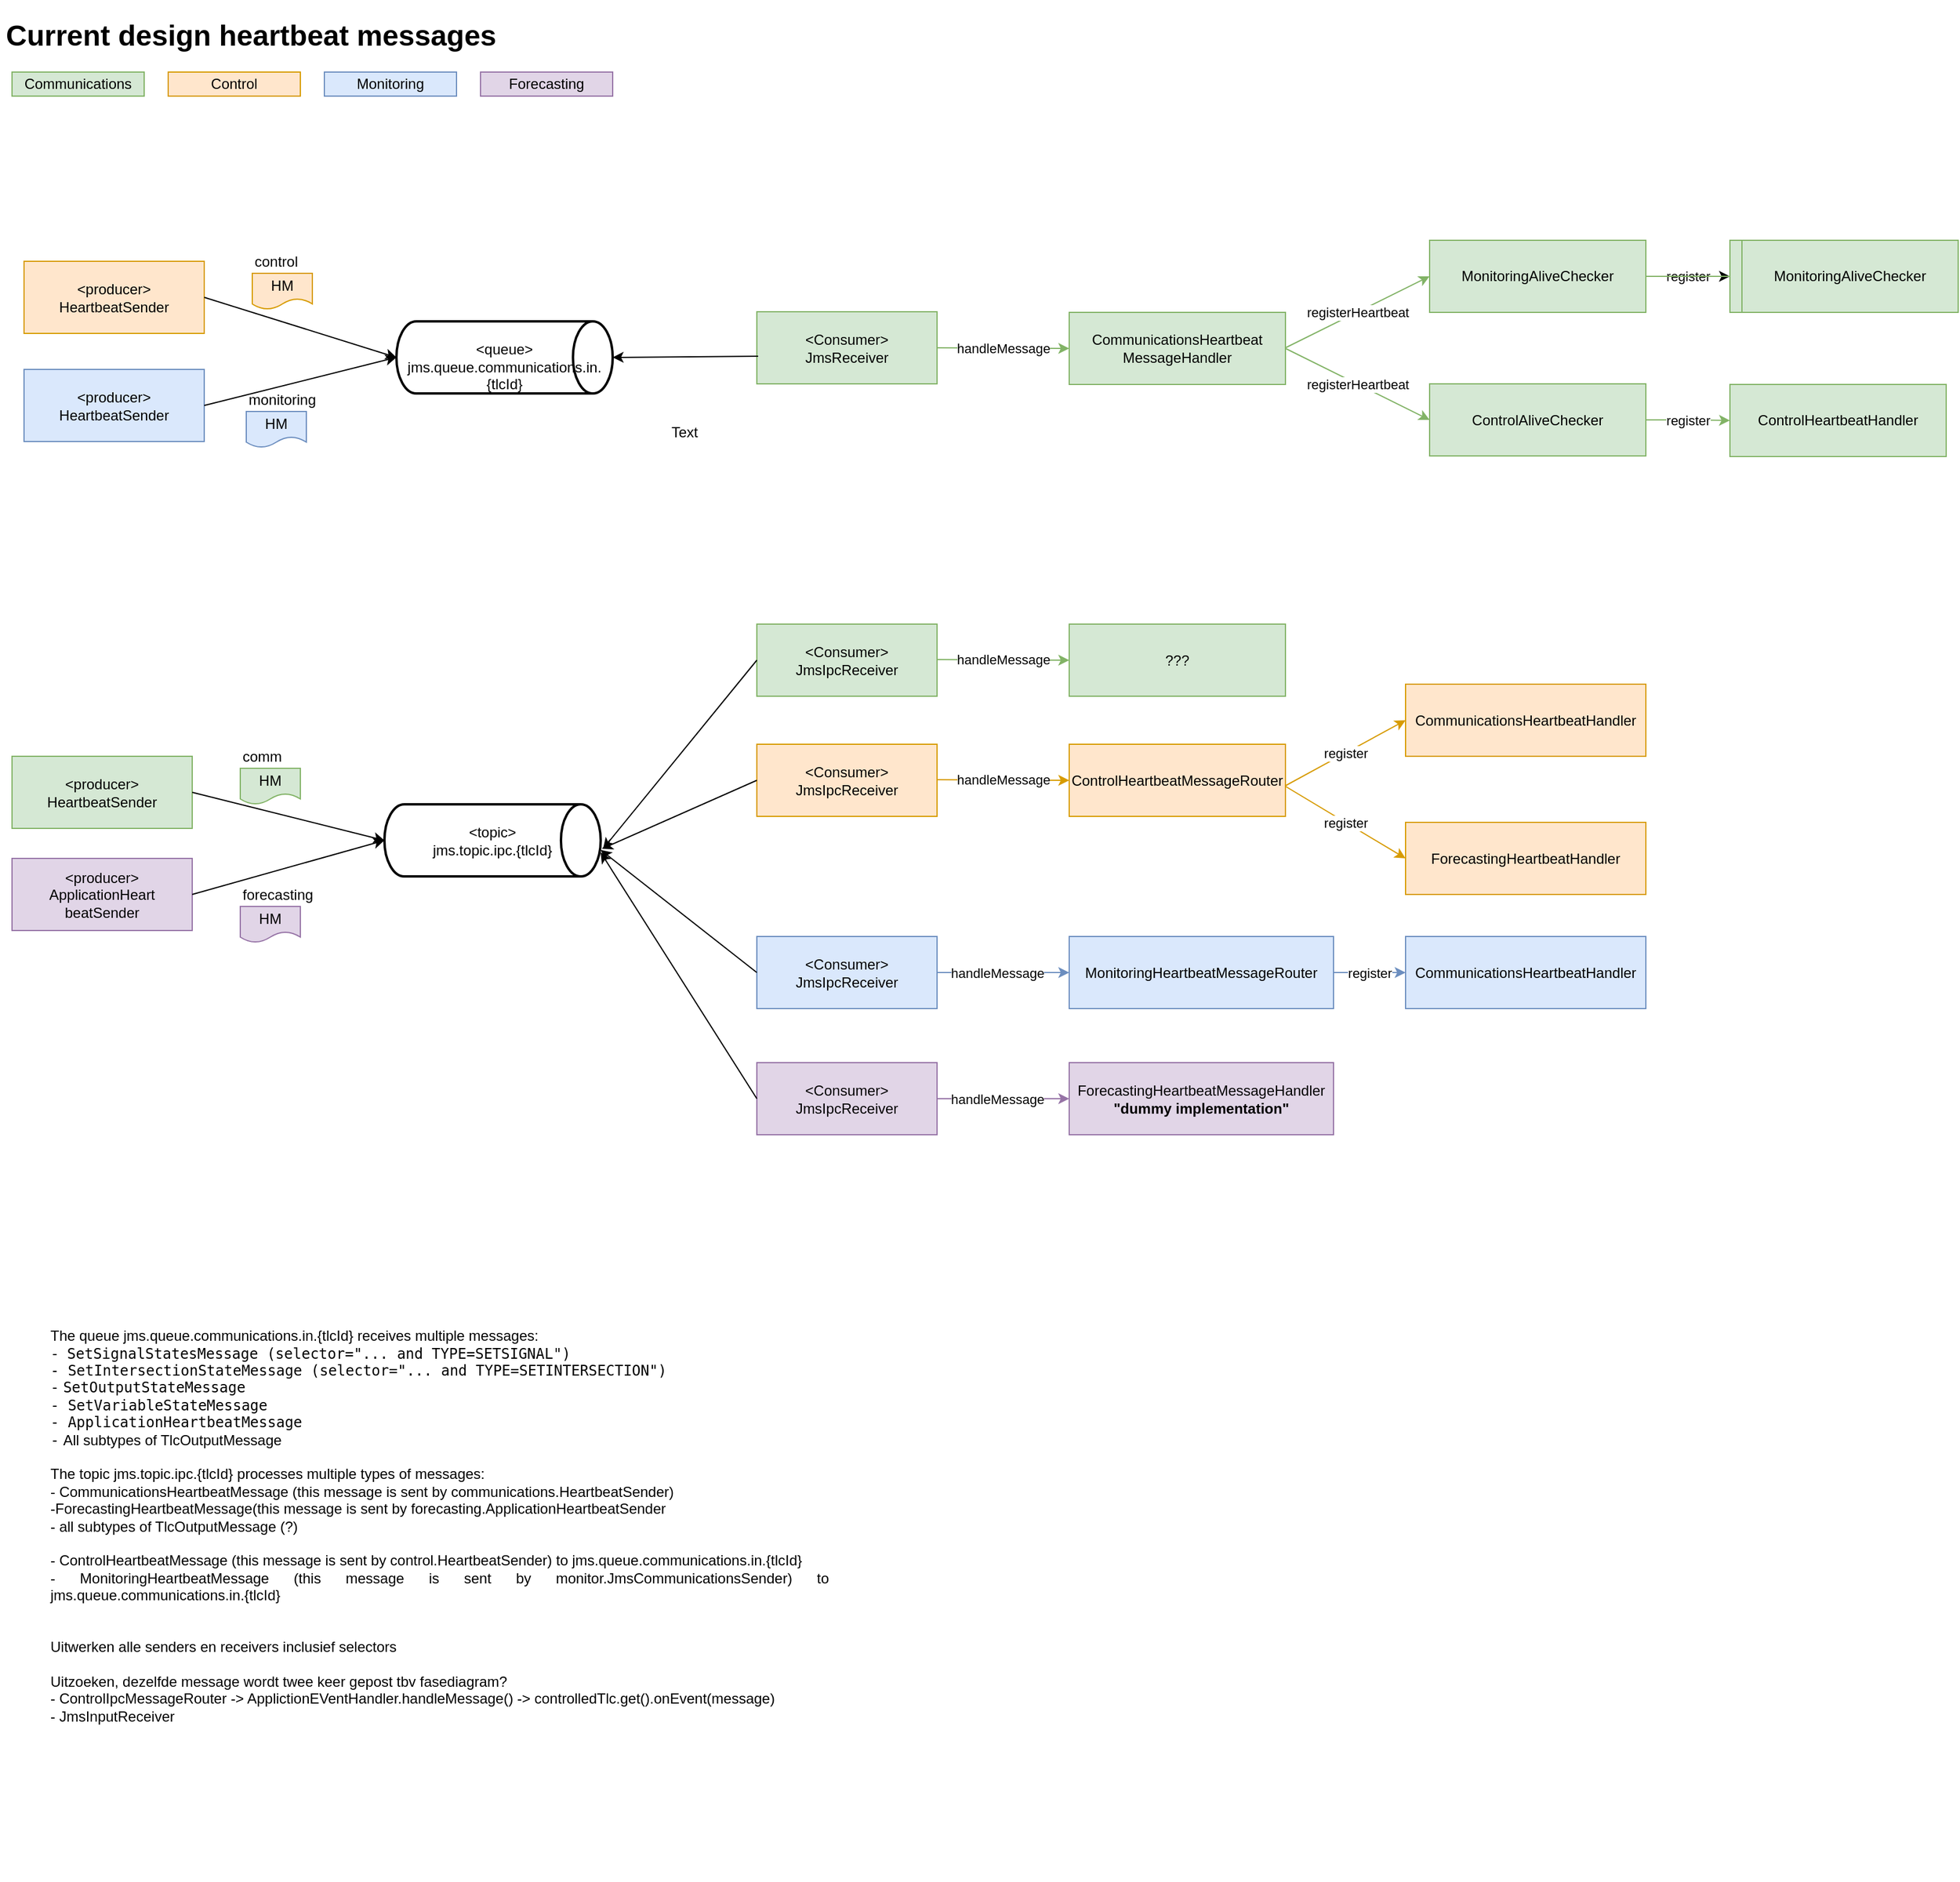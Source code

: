 <mxfile version="14.1.8" type="github">
  <diagram id="llM6o6Dhp4E8ifdp-irI" name="Page-1">
    <mxGraphModel dx="1892" dy="1342" grid="1" gridSize="10" guides="1" tooltips="1" connect="1" arrows="1" fold="1" page="0" pageScale="1" pageWidth="827" pageHeight="1169" math="0" shadow="0">
      <root>
        <mxCell id="0" />
        <mxCell id="1" parent="0" />
        <mxCell id="epytFXtEuozFpQbF-66j-1" value="&lt;br&gt;&amp;lt;queue&amp;gt;&lt;br&gt;jms.queue.communications.in.{tlcId}" style="strokeWidth=2;html=1;shape=mxgraph.flowchart.direct_data;whiteSpace=wrap;" parent="1" vertex="1">
          <mxGeometry x="350" y="7.5" width="180" height="60" as="geometry" />
        </mxCell>
        <mxCell id="epytFXtEuozFpQbF-66j-2" value="&amp;lt;topic&amp;gt;&lt;br&gt;jms.topic.ipc.{tlcId}" style="strokeWidth=2;html=1;shape=mxgraph.flowchart.direct_data;whiteSpace=wrap;" parent="1" vertex="1">
          <mxGeometry x="340" y="409.5" width="180" height="60" as="geometry" />
        </mxCell>
        <mxCell id="epytFXtEuozFpQbF-66j-3" value="&amp;lt;producer&amp;gt;&lt;br&gt;HeartbeatSender" style="rounded=0;whiteSpace=wrap;html=1;fillColor=#d5e8d4;strokeColor=#82b366;" parent="1" vertex="1">
          <mxGeometry x="30" y="369.5" width="150" height="60" as="geometry" />
        </mxCell>
        <mxCell id="epytFXtEuozFpQbF-66j-5" value="" style="endArrow=classic;html=1;exitX=1;exitY=0.5;exitDx=0;exitDy=0;entryX=0;entryY=0.5;entryDx=0;entryDy=0;entryPerimeter=0;" parent="1" source="epytFXtEuozFpQbF-66j-3" target="epytFXtEuozFpQbF-66j-2" edge="1">
          <mxGeometry width="50" height="50" relative="1" as="geometry">
            <mxPoint x="190" y="319.5" as="sourcePoint" />
            <mxPoint x="240" y="269.5" as="targetPoint" />
          </mxGeometry>
        </mxCell>
        <mxCell id="epytFXtEuozFpQbF-66j-6" value="&lt;div style=&quot;text-align: justify&quot;&gt;The queue jms.queue.communications.in.{tlcId} receives multiple messages:&lt;/div&gt;&lt;span style=&quot;font-family: &amp;#34;jetbrains mono&amp;#34; , monospace ; text-align: justify ; background-color: rgb(255 , 255 , 255)&quot;&gt;-&lt;/span&gt;&lt;span style=&quot;text-align: justify&quot;&gt;&amp;nbsp;&amp;nbsp;&lt;/span&gt;&lt;span style=&quot;background-color: rgb(255 , 255 , 255) ; font-family: &amp;#34;jetbrains mono&amp;#34; , monospace&quot;&gt;SetSignalStatesMessage (selector=&quot;... and TYPE=SETSIGNAL&quot;)&lt;/span&gt;&lt;span style=&quot;font-family: &amp;#34;jetbrains mono&amp;#34; , monospace ; text-align: justify ; background-color: rgb(255 , 255 , 255)&quot;&gt;&lt;br&gt;&lt;/span&gt;&lt;div style=&quot;text-align: justify&quot;&gt;&lt;span style=&quot;background-color: rgb(255 , 255 , 255) ; font-family: &amp;#34;jetbrains mono&amp;#34; , monospace&quot;&gt;- SetIntersectionStateMessage (selector=&quot;... and TYPE=SETINTERSECTION&quot;)&lt;/span&gt;&lt;/div&gt;&lt;span style=&quot;font-family: &amp;#34;jetbrains mono&amp;#34; , monospace ; text-align: justify ; background-color: rgb(255 , 255 , 255)&quot;&gt;-&lt;/span&gt;&amp;nbsp;&lt;span style=&quot;background-color: rgb(255 , 255 , 255) ; font-family: &amp;#34;jetbrains mono&amp;#34; , monospace&quot;&gt;SetOutputStateMessage&lt;br&gt;-&amp;nbsp;&lt;/span&gt;&lt;span style=&quot;background-color: rgb(255 , 255 , 255) ; font-family: &amp;#34;jetbrains mono&amp;#34; , monospace&quot;&gt;SetVariableStateMessage&lt;br&gt;- ApplicationHeartbeatMessage&lt;br&gt;&lt;/span&gt;&lt;span style=&quot;font-family: &amp;#34;jetbrains mono&amp;#34; , monospace ; text-align: justify ; background-color: rgb(255 , 255 , 255)&quot;&gt;-&lt;/span&gt;&lt;span style=&quot;text-align: justify&quot;&gt;&amp;nbsp;All subtypes of TlcOutputMessage&lt;/span&gt;&lt;span style=&quot;background-color: rgb(255 , 255 , 255) ; font-family: &amp;#34;jetbrains mono&amp;#34; , monospace&quot;&gt;&lt;br&gt;&lt;/span&gt;&lt;div style=&quot;text-align: justify&quot;&gt;&lt;br&gt;&lt;/div&gt;&lt;div style=&quot;text-align: justify&quot;&gt;The topic jms.topic.ipc.{tlcId} processes multiple types of messages:&lt;/div&gt;&lt;div style=&quot;text-align: justify&quot;&gt;- CommunicationsHeartbeatMessage (this message is sent by communications.HeartbeatSender)&lt;/div&gt;&lt;div style=&quot;text-align: justify&quot;&gt;-ForecastingHeartbeatMessage(this message is sent by forecasting.ApplicationHeartbeatSender&lt;/div&gt;&lt;div style=&quot;text-align: justify&quot;&gt;- all subtypes of TlcOutputMessage (?)&lt;/div&gt;&lt;div style=&quot;text-align: justify&quot;&gt;&lt;br&gt;&lt;/div&gt;&lt;div style=&quot;text-align: justify&quot;&gt;- ControlHeartbeatMessage (this message is sent by control.HeartbeatSender) to jms.queue.communications.in.{tlcId}&lt;br&gt;&lt;/div&gt;&lt;div style=&quot;text-align: justify&quot;&gt;- MonitoringHeartbeatMessage (this message is sent by monitor.JmsCommunicationsSender) to jms.queue.communications.in.{tlcId}&lt;br&gt;&lt;/div&gt;&lt;div style=&quot;text-align: justify&quot;&gt;&lt;br&gt;&lt;/div&gt;&lt;div style=&quot;text-align: justify&quot;&gt;&lt;br&gt;&lt;/div&gt;&lt;div style=&quot;text-align: justify&quot;&gt;Uitwerken alle senders en receivers inclusief selectors&lt;/div&gt;&lt;div style=&quot;text-align: justify&quot;&gt;&lt;br&gt;&lt;/div&gt;&lt;div style=&quot;text-align: justify&quot;&gt;Uitzoeken, dezelfde message wordt twee keer gepost tbv fasediagram?&lt;/div&gt;&lt;div style=&quot;text-align: justify&quot;&gt;- ControlIpcMessageRouter -&amp;gt; ApplictionEVentHandler.handleMessage() -&amp;gt; controlledTlc.get().onEvent(message)&lt;/div&gt;&lt;div style=&quot;text-align: justify&quot;&gt;- JmsInputReceiver&lt;/div&gt;&lt;div style=&quot;text-align: justify&quot;&gt;&lt;br&gt;&lt;/div&gt;&lt;div style=&quot;text-align: justify&quot;&gt;&lt;br&gt;&lt;/div&gt;&lt;div style=&quot;text-align: justify&quot;&gt;&lt;br&gt;&lt;/div&gt;&lt;div style=&quot;text-align: justify&quot;&gt;&lt;br&gt;&lt;/div&gt;&lt;div style=&quot;text-align: justify&quot;&gt;&lt;br&gt;&lt;/div&gt;&lt;div style=&quot;text-align: justify&quot;&gt;&lt;br&gt;&lt;/div&gt;&lt;div style=&quot;text-align: justify&quot;&gt;&lt;br&gt;&lt;/div&gt;&lt;div style=&quot;text-align: justify&quot;&gt;&lt;br&gt;&lt;/div&gt;&lt;div style=&quot;text-align: justify&quot;&gt;&lt;br&gt;&lt;/div&gt;" style="text;html=1;strokeColor=none;fillColor=none;align=left;verticalAlign=middle;whiteSpace=wrap;rounded=0;" parent="1" vertex="1">
          <mxGeometry x="60" y="850" width="650" height="450" as="geometry" />
        </mxCell>
        <mxCell id="epytFXtEuozFpQbF-66j-7" value="&amp;lt;Consumer&amp;gt;&lt;br&gt;JmsReceiver" style="rounded=0;whiteSpace=wrap;html=1;fillColor=#d5e8d4;strokeColor=#82b366;" parent="1" vertex="1">
          <mxGeometry x="650" y="-0.5" width="150" height="60" as="geometry" />
        </mxCell>
        <mxCell id="epytFXtEuozFpQbF-66j-9" value="" style="endArrow=classic;html=1;exitX=0.007;exitY=0.617;exitDx=0;exitDy=0;entryX=1;entryY=0.5;entryDx=0;entryDy=0;entryPerimeter=0;exitPerimeter=0;" parent="1" source="epytFXtEuozFpQbF-66j-7" target="epytFXtEuozFpQbF-66j-1" edge="1">
          <mxGeometry width="50" height="50" relative="1" as="geometry">
            <mxPoint x="650" y="7.5" as="sourcePoint" />
            <mxPoint x="450" y="277.5" as="targetPoint" />
          </mxGeometry>
        </mxCell>
        <mxCell id="epytFXtEuozFpQbF-66j-10" value="&amp;lt;Consumer&amp;gt;&lt;br&gt;JmsIpcReceiver" style="rounded=0;whiteSpace=wrap;html=1;fillColor=#d5e8d4;strokeColor=#82b366;" parent="1" vertex="1">
          <mxGeometry x="650" y="259.5" width="150" height="60" as="geometry" />
        </mxCell>
        <mxCell id="epytFXtEuozFpQbF-66j-11" value="" style="endArrow=classic;html=1;exitX=0;exitY=0.5;exitDx=0;exitDy=0;entryX=1.011;entryY=0.617;entryDx=0;entryDy=0;entryPerimeter=0;" parent="1" source="epytFXtEuozFpQbF-66j-10" edge="1" target="epytFXtEuozFpQbF-66j-2">
          <mxGeometry width="50" height="50" relative="1" as="geometry">
            <mxPoint x="700" y="189.5" as="sourcePoint" />
            <mxPoint x="530" y="349.5" as="targetPoint" />
          </mxGeometry>
        </mxCell>
        <mxCell id="8pNlJ9SulJ0dGumhLi0O-3" value="&amp;lt;producer&amp;gt;&lt;br&gt;HeartbeatSender" style="rounded=0;whiteSpace=wrap;html=1;fillColor=#ffe6cc;strokeColor=#d79b00;" parent="1" vertex="1">
          <mxGeometry x="40" y="-42.5" width="150" height="60" as="geometry" />
        </mxCell>
        <mxCell id="8pNlJ9SulJ0dGumhLi0O-4" value="" style="endArrow=classic;html=1;exitX=1;exitY=0.5;exitDx=0;exitDy=0;entryX=0;entryY=0.5;entryDx=0;entryDy=0;entryPerimeter=0;" parent="1" source="8pNlJ9SulJ0dGumhLi0O-3" target="epytFXtEuozFpQbF-66j-1" edge="1">
          <mxGeometry width="50" height="50" relative="1" as="geometry">
            <mxPoint x="200" y="-12.5" as="sourcePoint" />
            <mxPoint x="350" y="27.5" as="targetPoint" />
          </mxGeometry>
        </mxCell>
        <mxCell id="8pNlJ9SulJ0dGumhLi0O-6" value="HM" style="shape=document;whiteSpace=wrap;html=1;boundedLbl=1;fillColor=#d5e8d4;strokeColor=#82b366;" parent="1" vertex="1">
          <mxGeometry x="220" y="379.5" width="50" height="30" as="geometry" />
        </mxCell>
        <mxCell id="8pNlJ9SulJ0dGumhLi0O-9" value="HM" style="shape=document;whiteSpace=wrap;html=1;boundedLbl=1;fillColor=#ffe6cc;strokeColor=#d79b00;" parent="1" vertex="1">
          <mxGeometry x="230" y="-32.5" width="50" height="30" as="geometry" />
        </mxCell>
        <mxCell id="8pNlJ9SulJ0dGumhLi0O-10" value="comm" style="text;html=1;strokeColor=none;fillColor=none;align=left;verticalAlign=middle;whiteSpace=wrap;rounded=0;" parent="1" vertex="1">
          <mxGeometry x="220" y="359.5" width="90" height="20" as="geometry" />
        </mxCell>
        <mxCell id="8pNlJ9SulJ0dGumhLi0O-11" value="control" style="text;html=1;strokeColor=none;fillColor=none;align=left;verticalAlign=middle;whiteSpace=wrap;rounded=0;" parent="1" vertex="1">
          <mxGeometry x="230" y="-52.5" width="40" height="20" as="geometry" />
        </mxCell>
        <mxCell id="8pNlJ9SulJ0dGumhLi0O-12" value="&amp;lt;Consumer&amp;gt;&lt;br&gt;JmsIpcReceiver" style="rounded=0;whiteSpace=wrap;html=1;fillColor=#ffe6cc;strokeColor=#d79b00;" parent="1" vertex="1">
          <mxGeometry x="650" y="359.5" width="150" height="60" as="geometry" />
        </mxCell>
        <mxCell id="8pNlJ9SulJ0dGumhLi0O-13" value="" style="endArrow=classic;html=1;exitX=0;exitY=0.5;exitDx=0;exitDy=0;entryX=1.006;entryY=0.617;entryDx=0;entryDy=0;entryPerimeter=0;" parent="1" source="8pNlJ9SulJ0dGumhLi0O-12" target="epytFXtEuozFpQbF-66j-2" edge="1">
          <mxGeometry width="50" height="50" relative="1" as="geometry">
            <mxPoint x="400" y="529.5" as="sourcePoint" />
            <mxPoint x="450" y="479.5" as="targetPoint" />
          </mxGeometry>
        </mxCell>
        <mxCell id="8pNlJ9SulJ0dGumhLi0O-14" value="&amp;lt;Consumer&amp;gt;&lt;br&gt;JmsIpcReceiver" style="rounded=0;whiteSpace=wrap;html=1;fillColor=#dae8fc;strokeColor=#6c8ebf;" parent="1" vertex="1">
          <mxGeometry x="650" y="519.5" width="150" height="60" as="geometry" />
        </mxCell>
        <mxCell id="8pNlJ9SulJ0dGumhLi0O-15" value="" style="endArrow=classic;html=1;exitX=0;exitY=0.5;exitDx=0;exitDy=0;entryX=1;entryY=0.633;entryDx=0;entryDy=0;entryPerimeter=0;" parent="1" source="8pNlJ9SulJ0dGumhLi0O-14" target="epytFXtEuozFpQbF-66j-2" edge="1">
          <mxGeometry width="50" height="50" relative="1" as="geometry">
            <mxPoint x="400" y="612.48" as="sourcePoint" />
            <mxPoint x="531.08" y="429.5" as="targetPoint" />
          </mxGeometry>
        </mxCell>
        <mxCell id="8pNlJ9SulJ0dGumhLi0O-17" value="&amp;lt;producer&amp;gt;&lt;br&gt;HeartbeatSender" style="rounded=0;whiteSpace=wrap;html=1;fillColor=#dae8fc;strokeColor=#6c8ebf;" parent="1" vertex="1">
          <mxGeometry x="40" y="47.5" width="150" height="60" as="geometry" />
        </mxCell>
        <mxCell id="8pNlJ9SulJ0dGumhLi0O-18" value="" style="endArrow=classic;html=1;exitX=1;exitY=0.5;exitDx=0;exitDy=0;entryX=0;entryY=0.5;entryDx=0;entryDy=0;entryPerimeter=0;" parent="1" target="epytFXtEuozFpQbF-66j-1" edge="1">
          <mxGeometry width="50" height="50" relative="1" as="geometry">
            <mxPoint x="190" y="77.5" as="sourcePoint" />
            <mxPoint x="350" y="127.5" as="targetPoint" />
          </mxGeometry>
        </mxCell>
        <mxCell id="8pNlJ9SulJ0dGumhLi0O-19" value="HM" style="shape=document;whiteSpace=wrap;html=1;boundedLbl=1;fillColor=#dae8fc;strokeColor=#6c8ebf;" parent="1" vertex="1">
          <mxGeometry x="225" y="82.5" width="50" height="30" as="geometry" />
        </mxCell>
        <mxCell id="8pNlJ9SulJ0dGumhLi0O-20" value="monitoring" style="text;html=1;strokeColor=none;fillColor=none;align=left;verticalAlign=middle;whiteSpace=wrap;rounded=0;" parent="1" vertex="1">
          <mxGeometry x="225" y="62.5" width="40" height="20" as="geometry" />
        </mxCell>
        <mxCell id="8pNlJ9SulJ0dGumhLi0O-22" value="&amp;lt;producer&amp;gt;&lt;br&gt;ApplicationHeart&lt;br&gt;beatSender" style="rounded=0;whiteSpace=wrap;html=1;fillColor=#e1d5e7;strokeColor=#9673a6;" parent="1" vertex="1">
          <mxGeometry x="30" y="454.5" width="150" height="60" as="geometry" />
        </mxCell>
        <mxCell id="8pNlJ9SulJ0dGumhLi0O-23" value="" style="endArrow=classic;html=1;exitX=1;exitY=0.5;exitDx=0;exitDy=0;entryX=0;entryY=0.5;entryDx=0;entryDy=0;entryPerimeter=0;" parent="1" source="8pNlJ9SulJ0dGumhLi0O-22" target="epytFXtEuozFpQbF-66j-2" edge="1">
          <mxGeometry width="50" height="50" relative="1" as="geometry">
            <mxPoint x="190" y="404.5" as="sourcePoint" />
            <mxPoint x="340" y="524.5" as="targetPoint" />
          </mxGeometry>
        </mxCell>
        <mxCell id="8pNlJ9SulJ0dGumhLi0O-24" value="HM" style="shape=document;whiteSpace=wrap;html=1;boundedLbl=1;fillColor=#e1d5e7;strokeColor=#9673a6;" parent="1" vertex="1">
          <mxGeometry x="220" y="494.5" width="50" height="30" as="geometry" />
        </mxCell>
        <mxCell id="8pNlJ9SulJ0dGumhLi0O-25" value="forecasting" style="text;html=1;strokeColor=none;fillColor=none;align=left;verticalAlign=middle;whiteSpace=wrap;rounded=0;" parent="1" vertex="1">
          <mxGeometry x="220" y="474.5" width="90" height="20" as="geometry" />
        </mxCell>
        <mxCell id="8pNlJ9SulJ0dGumhLi0O-26" value="&amp;lt;Consumer&amp;gt;&lt;br&gt;JmsIpcReceiver" style="rounded=0;whiteSpace=wrap;html=1;fillColor=#e1d5e7;strokeColor=#9673a6;" parent="1" vertex="1">
          <mxGeometry x="650" y="624.5" width="150" height="60" as="geometry" />
        </mxCell>
        <mxCell id="8pNlJ9SulJ0dGumhLi0O-27" value="" style="endArrow=classic;html=1;exitX=0;exitY=0.5;exitDx=0;exitDy=0;entryX=1;entryY=0.667;entryDx=0;entryDy=0;entryPerimeter=0;" parent="1" source="8pNlJ9SulJ0dGumhLi0O-26" edge="1" target="epytFXtEuozFpQbF-66j-2">
          <mxGeometry width="50" height="50" relative="1" as="geometry">
            <mxPoint x="400" y="694.5" as="sourcePoint" />
            <mxPoint x="530" y="349.5" as="targetPoint" />
          </mxGeometry>
        </mxCell>
        <mxCell id="8pNlJ9SulJ0dGumhLi0O-28" value="&lt;h1&gt;Current design heartbeat messages&lt;/h1&gt;" style="text;html=1;strokeColor=none;fillColor=none;spacing=5;spacingTop=-20;whiteSpace=wrap;overflow=hidden;rounded=0;" parent="1" vertex="1">
          <mxGeometry x="20" y="-250" width="590" height="110" as="geometry" />
        </mxCell>
        <mxCell id="Sk5llwVTNDVhemMqOYFR-1" value="CommunicationsHeartbeat&lt;br&gt;MessageHandler" style="rounded=0;whiteSpace=wrap;html=1;fillColor=#d5e8d4;strokeColor=#82b366;" vertex="1" parent="1">
          <mxGeometry x="910" width="180" height="60" as="geometry" />
        </mxCell>
        <mxCell id="Sk5llwVTNDVhemMqOYFR-2" value="" style="endArrow=classic;html=1;entryX=0;entryY=0.5;entryDx=0;entryDy=0;exitX=1;exitY=0.5;exitDx=0;exitDy=0;fillColor=#d5e8d4;strokeColor=#82b366;" edge="1" parent="1" source="epytFXtEuozFpQbF-66j-7" target="Sk5llwVTNDVhemMqOYFR-1">
          <mxGeometry relative="1" as="geometry">
            <mxPoint x="800" y="294" as="sourcePoint" />
            <mxPoint x="900" y="294" as="targetPoint" />
          </mxGeometry>
        </mxCell>
        <mxCell id="Sk5llwVTNDVhemMqOYFR-3" value="handleMessage" style="edgeLabel;resizable=0;html=1;align=center;verticalAlign=middle;" connectable="0" vertex="1" parent="Sk5llwVTNDVhemMqOYFR-2">
          <mxGeometry relative="1" as="geometry" />
        </mxCell>
        <mxCell id="Sk5llwVTNDVhemMqOYFR-24" value="register" style="edgeStyle=orthogonalEdgeStyle;rounded=0;orthogonalLoop=1;jettySize=auto;html=1;fillColor=#d5e8d4;strokeColor=#82b366;" edge="1" parent="1" source="Sk5llwVTNDVhemMqOYFR-4" target="Sk5llwVTNDVhemMqOYFR-23">
          <mxGeometry relative="1" as="geometry" />
        </mxCell>
        <mxCell id="Sk5llwVTNDVhemMqOYFR-4" value="ControlAliveChecker" style="rounded=0;whiteSpace=wrap;html=1;fillColor=#d5e8d4;strokeColor=#82b366;" vertex="1" parent="1">
          <mxGeometry x="1210" y="59.5" width="180" height="60" as="geometry" />
        </mxCell>
        <mxCell id="Sk5llwVTNDVhemMqOYFR-25" value="register" style="edgeStyle=orthogonalEdgeStyle;rounded=0;orthogonalLoop=1;jettySize=auto;html=1;" edge="1" parent="1" source="Sk5llwVTNDVhemMqOYFR-5" target="Sk5llwVTNDVhemMqOYFR-22">
          <mxGeometry relative="1" as="geometry" />
        </mxCell>
        <mxCell id="Sk5llwVTNDVhemMqOYFR-40" value="" style="edgeStyle=orthogonalEdgeStyle;rounded=0;orthogonalLoop=1;jettySize=auto;html=1;fillColor=#d5e8d4;strokeColor=#82b366;" edge="1" parent="1" source="Sk5llwVTNDVhemMqOYFR-5" target="Sk5llwVTNDVhemMqOYFR-39">
          <mxGeometry relative="1" as="geometry" />
        </mxCell>
        <mxCell id="Sk5llwVTNDVhemMqOYFR-5" value="MonitoringAliveChecker" style="rounded=0;whiteSpace=wrap;html=1;fillColor=#d5e8d4;strokeColor=#82b366;" vertex="1" parent="1">
          <mxGeometry x="1210" y="-60" width="180" height="60" as="geometry" />
        </mxCell>
        <mxCell id="Sk5llwVTNDVhemMqOYFR-6" value="" style="endArrow=classic;html=1;entryX=0;entryY=0.5;entryDx=0;entryDy=0;fillColor=#d5e8d4;strokeColor=#82b366;" edge="1" parent="1" target="Sk5llwVTNDVhemMqOYFR-5">
          <mxGeometry relative="1" as="geometry">
            <mxPoint x="1090" y="29.5" as="sourcePoint" />
            <mxPoint x="1210" y="30" as="targetPoint" />
          </mxGeometry>
        </mxCell>
        <mxCell id="Sk5llwVTNDVhemMqOYFR-7" value="registerHeartbeat" style="edgeLabel;resizable=0;html=1;align=center;verticalAlign=middle;" connectable="0" vertex="1" parent="Sk5llwVTNDVhemMqOYFR-6">
          <mxGeometry relative="1" as="geometry" />
        </mxCell>
        <mxCell id="Sk5llwVTNDVhemMqOYFR-8" value="" style="endArrow=classic;html=1;entryX=0;entryY=0.5;entryDx=0;entryDy=0;exitX=1;exitY=0.5;exitDx=0;exitDy=0;fillColor=#d5e8d4;strokeColor=#82b366;" edge="1" parent="1" source="Sk5llwVTNDVhemMqOYFR-1" target="Sk5llwVTNDVhemMqOYFR-4">
          <mxGeometry relative="1" as="geometry">
            <mxPoint x="1100" y="39.5" as="sourcePoint" />
            <mxPoint x="1190" y="-15" as="targetPoint" />
          </mxGeometry>
        </mxCell>
        <mxCell id="Sk5llwVTNDVhemMqOYFR-9" value="registerHeartbeat" style="edgeLabel;resizable=0;html=1;align=center;verticalAlign=middle;" connectable="0" vertex="1" parent="Sk5llwVTNDVhemMqOYFR-8">
          <mxGeometry relative="1" as="geometry" />
        </mxCell>
        <mxCell id="Sk5llwVTNDVhemMqOYFR-10" value="???" style="rounded=0;whiteSpace=wrap;html=1;fillColor=#d5e8d4;strokeColor=#82b366;" vertex="1" parent="1">
          <mxGeometry x="910" y="259.5" width="180" height="60" as="geometry" />
        </mxCell>
        <mxCell id="Sk5llwVTNDVhemMqOYFR-11" value="ControlHeartbeatMessageRouter" style="rounded=0;whiteSpace=wrap;html=1;fillColor=#ffe6cc;strokeColor=#d79b00;" vertex="1" parent="1">
          <mxGeometry x="910" y="359.5" width="180" height="60" as="geometry" />
        </mxCell>
        <mxCell id="Sk5llwVTNDVhemMqOYFR-12" value="" style="endArrow=classic;html=1;entryX=0;entryY=0.5;entryDx=0;entryDy=0;exitX=1;exitY=0.5;exitDx=0;exitDy=0;fillColor=#ffe6cc;strokeColor=#d79b00;" edge="1" parent="1">
          <mxGeometry relative="1" as="geometry">
            <mxPoint x="800" y="389" as="sourcePoint" />
            <mxPoint x="910" y="389.5" as="targetPoint" />
          </mxGeometry>
        </mxCell>
        <mxCell id="Sk5llwVTNDVhemMqOYFR-13" value="handleMessage" style="edgeLabel;resizable=0;html=1;align=center;verticalAlign=middle;" connectable="0" vertex="1" parent="Sk5llwVTNDVhemMqOYFR-12">
          <mxGeometry relative="1" as="geometry" />
        </mxCell>
        <mxCell id="Sk5llwVTNDVhemMqOYFR-14" value="" style="endArrow=classic;html=1;entryX=0;entryY=0.5;entryDx=0;entryDy=0;exitX=1;exitY=0.5;exitDx=0;exitDy=0;fillColor=#d5e8d4;strokeColor=#82b366;" edge="1" parent="1">
          <mxGeometry relative="1" as="geometry">
            <mxPoint x="800" y="289" as="sourcePoint" />
            <mxPoint x="910" y="289.5" as="targetPoint" />
          </mxGeometry>
        </mxCell>
        <mxCell id="Sk5llwVTNDVhemMqOYFR-15" value="handleMessage" style="edgeLabel;resizable=0;html=1;align=center;verticalAlign=middle;" connectable="0" vertex="1" parent="Sk5llwVTNDVhemMqOYFR-14">
          <mxGeometry relative="1" as="geometry" />
        </mxCell>
        <mxCell id="Sk5llwVTNDVhemMqOYFR-16" value="ForecastingHeartbeatHandler" style="rounded=0;whiteSpace=wrap;html=1;fillColor=#ffe6cc;strokeColor=#d79b00;" vertex="1" parent="1">
          <mxGeometry x="1190" y="424.5" width="200" height="60" as="geometry" />
        </mxCell>
        <mxCell id="Sk5llwVTNDVhemMqOYFR-17" value="CommunicationsHeartbeatHandler" style="rounded=0;whiteSpace=wrap;html=1;fillColor=#ffe6cc;strokeColor=#d79b00;" vertex="1" parent="1">
          <mxGeometry x="1190" y="309.5" width="200" height="60" as="geometry" />
        </mxCell>
        <mxCell id="Sk5llwVTNDVhemMqOYFR-18" value="" style="endArrow=classic;html=1;entryX=0;entryY=0.5;entryDx=0;entryDy=0;fillColor=#ffe6cc;strokeColor=#d79b00;" edge="1" parent="1" target="Sk5llwVTNDVhemMqOYFR-17">
          <mxGeometry relative="1" as="geometry">
            <mxPoint x="1090" y="394" as="sourcePoint" />
            <mxPoint x="1210" y="394.5" as="targetPoint" />
          </mxGeometry>
        </mxCell>
        <mxCell id="Sk5llwVTNDVhemMqOYFR-19" value="register" style="edgeLabel;resizable=0;html=1;align=center;verticalAlign=middle;" connectable="0" vertex="1" parent="Sk5llwVTNDVhemMqOYFR-18">
          <mxGeometry relative="1" as="geometry" />
        </mxCell>
        <mxCell id="Sk5llwVTNDVhemMqOYFR-20" value="" style="endArrow=classic;html=1;entryX=0;entryY=0.5;entryDx=0;entryDy=0;exitX=1;exitY=0.5;exitDx=0;exitDy=0;fillColor=#ffe6cc;strokeColor=#d79b00;" edge="1" parent="1" target="Sk5llwVTNDVhemMqOYFR-16">
          <mxGeometry relative="1" as="geometry">
            <mxPoint x="1090" y="394.5" as="sourcePoint" />
            <mxPoint x="1190" y="349.5" as="targetPoint" />
          </mxGeometry>
        </mxCell>
        <mxCell id="Sk5llwVTNDVhemMqOYFR-21" value="register" style="edgeLabel;resizable=0;html=1;align=center;verticalAlign=middle;" connectable="0" vertex="1" parent="Sk5llwVTNDVhemMqOYFR-20">
          <mxGeometry relative="1" as="geometry" />
        </mxCell>
        <mxCell id="Sk5llwVTNDVhemMqOYFR-22" value="MonitoringHeartbeatHandler" style="rounded=0;whiteSpace=wrap;html=1;fillColor=#d5e8d4;strokeColor=#82b366;" vertex="1" parent="1">
          <mxGeometry x="1460" y="-60" width="180" height="60" as="geometry" />
        </mxCell>
        <mxCell id="Sk5llwVTNDVhemMqOYFR-23" value="ControlHeartbeatHandler" style="rounded=0;whiteSpace=wrap;html=1;fillColor=#d5e8d4;strokeColor=#82b366;" vertex="1" parent="1">
          <mxGeometry x="1460" y="60" width="180" height="60" as="geometry" />
        </mxCell>
        <mxCell id="Sk5llwVTNDVhemMqOYFR-26" value="MonitoringHeartbeatMessageRouter" style="rounded=0;whiteSpace=wrap;html=1;fillColor=#dae8fc;strokeColor=#6c8ebf;" vertex="1" parent="1">
          <mxGeometry x="910" y="519.5" width="220" height="60" as="geometry" />
        </mxCell>
        <mxCell id="Sk5llwVTNDVhemMqOYFR-27" value="" style="endArrow=classic;html=1;entryX=0;entryY=0.5;entryDx=0;entryDy=0;exitX=1;exitY=0.5;exitDx=0;exitDy=0;fillColor=#dae8fc;strokeColor=#6c8ebf;" edge="1" parent="1" source="8pNlJ9SulJ0dGumhLi0O-14" target="Sk5llwVTNDVhemMqOYFR-26">
          <mxGeometry relative="1" as="geometry">
            <mxPoint x="800" y="509" as="sourcePoint" />
            <mxPoint x="910" y="509.5" as="targetPoint" />
          </mxGeometry>
        </mxCell>
        <mxCell id="Sk5llwVTNDVhemMqOYFR-28" value="handleMessage" style="edgeLabel;resizable=0;html=1;align=center;verticalAlign=middle;" connectable="0" vertex="1" parent="Sk5llwVTNDVhemMqOYFR-27">
          <mxGeometry relative="1" as="geometry">
            <mxPoint x="-5" as="offset" />
          </mxGeometry>
        </mxCell>
        <mxCell id="Sk5llwVTNDVhemMqOYFR-29" value="CommunicationsHeartbeatHandler" style="rounded=0;whiteSpace=wrap;html=1;fillColor=#dae8fc;strokeColor=#6c8ebf;" vertex="1" parent="1">
          <mxGeometry x="1190" y="519.5" width="200" height="60" as="geometry" />
        </mxCell>
        <mxCell id="Sk5llwVTNDVhemMqOYFR-30" value="" style="endArrow=classic;html=1;entryX=0;entryY=0.5;entryDx=0;entryDy=0;exitX=1;exitY=0.5;exitDx=0;exitDy=0;fillColor=#dae8fc;strokeColor=#6c8ebf;" edge="1" parent="1" target="Sk5llwVTNDVhemMqOYFR-29" source="Sk5llwVTNDVhemMqOYFR-26">
          <mxGeometry relative="1" as="geometry">
            <mxPoint x="1090" y="514" as="sourcePoint" />
            <mxPoint x="1210" y="514.5" as="targetPoint" />
          </mxGeometry>
        </mxCell>
        <mxCell id="Sk5llwVTNDVhemMqOYFR-31" value="register" style="edgeLabel;resizable=0;html=1;align=center;verticalAlign=middle;" connectable="0" vertex="1" parent="Sk5llwVTNDVhemMqOYFR-30">
          <mxGeometry relative="1" as="geometry" />
        </mxCell>
        <mxCell id="Sk5llwVTNDVhemMqOYFR-33" value="ForecastingHeartbeatMessageHandler&lt;br&gt;&lt;b&gt;&quot;dummy implementation&quot;&lt;/b&gt;" style="rounded=0;whiteSpace=wrap;html=1;fillColor=#e1d5e7;strokeColor=#9673a6;" vertex="1" parent="1">
          <mxGeometry x="910" y="624.5" width="220" height="60" as="geometry" />
        </mxCell>
        <mxCell id="Sk5llwVTNDVhemMqOYFR-34" value="" style="endArrow=classic;html=1;entryX=0;entryY=0.5;entryDx=0;entryDy=0;exitX=1;exitY=0.5;exitDx=0;exitDy=0;fillColor=#e1d5e7;strokeColor=#9673a6;" edge="1" parent="1" target="Sk5llwVTNDVhemMqOYFR-33" source="8pNlJ9SulJ0dGumhLi0O-26">
          <mxGeometry relative="1" as="geometry">
            <mxPoint x="810" y="654.5" as="sourcePoint" />
            <mxPoint x="910" y="614.5" as="targetPoint" />
          </mxGeometry>
        </mxCell>
        <mxCell id="Sk5llwVTNDVhemMqOYFR-35" value="handleMessage" style="edgeLabel;resizable=0;html=1;align=center;verticalAlign=middle;" connectable="0" vertex="1" parent="Sk5llwVTNDVhemMqOYFR-34">
          <mxGeometry relative="1" as="geometry">
            <mxPoint x="-5" as="offset" />
          </mxGeometry>
        </mxCell>
        <mxCell id="Sk5llwVTNDVhemMqOYFR-39" value="MonitoringAliveChecker" style="rounded=0;whiteSpace=wrap;html=1;fillColor=#d5e8d4;strokeColor=#82b366;" vertex="1" parent="1">
          <mxGeometry x="1470" y="-60" width="180" height="60" as="geometry" />
        </mxCell>
        <mxCell id="Sk5llwVTNDVhemMqOYFR-41" value="Text" style="text;html=1;strokeColor=none;fillColor=none;align=center;verticalAlign=middle;whiteSpace=wrap;rounded=0;" vertex="1" parent="1">
          <mxGeometry x="570" y="89.5" width="40" height="20" as="geometry" />
        </mxCell>
        <mxCell id="Sk5llwVTNDVhemMqOYFR-45" value="Communications" style="rounded=0;whiteSpace=wrap;html=1;fillColor=#d5e8d4;strokeColor=#82b366;" vertex="1" parent="1">
          <mxGeometry x="30" y="-200" width="110" height="20" as="geometry" />
        </mxCell>
        <mxCell id="Sk5llwVTNDVhemMqOYFR-46" value="Control" style="rounded=0;whiteSpace=wrap;html=1;fillColor=#ffe6cc;strokeColor=#d79b00;" vertex="1" parent="1">
          <mxGeometry x="160" y="-200" width="110" height="20" as="geometry" />
        </mxCell>
        <mxCell id="Sk5llwVTNDVhemMqOYFR-47" value="Monitoring" style="rounded=0;whiteSpace=wrap;html=1;fillColor=#dae8fc;strokeColor=#6c8ebf;" vertex="1" parent="1">
          <mxGeometry x="290" y="-200" width="110" height="20" as="geometry" />
        </mxCell>
        <mxCell id="Sk5llwVTNDVhemMqOYFR-48" value="Forecasting" style="rounded=0;whiteSpace=wrap;html=1;fillColor=#e1d5e7;strokeColor=#9673a6;" vertex="1" parent="1">
          <mxGeometry x="420" y="-200" width="110" height="20" as="geometry" />
        </mxCell>
      </root>
    </mxGraphModel>
  </diagram>
</mxfile>
